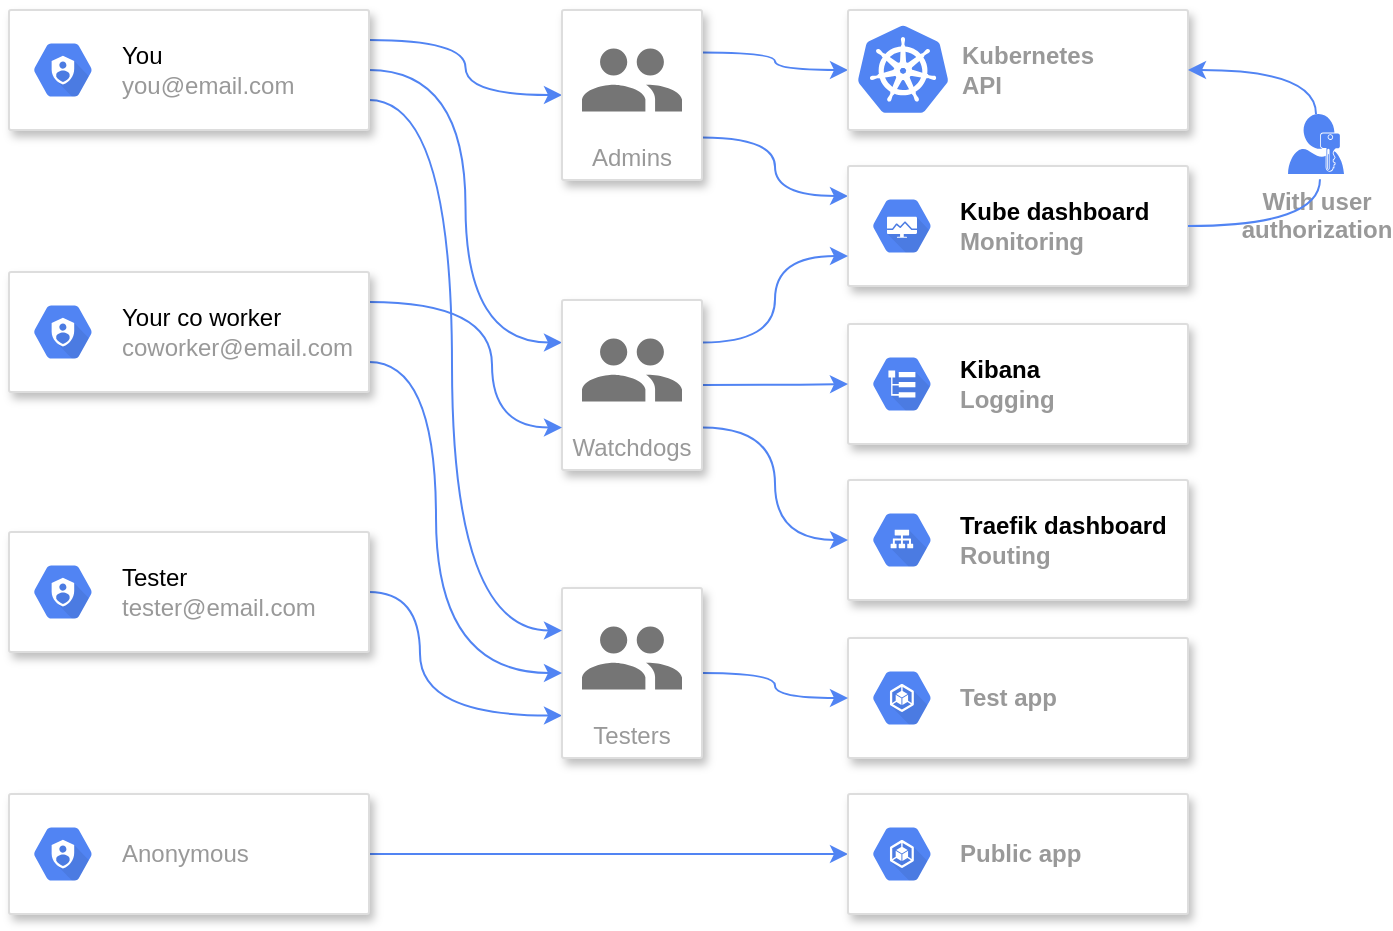 <mxfile version="11.1.4" type="device"><diagram name="Page-1" id="c37626ed-c26b-45fb-9056-f9ebc6bb27b6"><mxGraphModel dx="1062" dy="814" grid="0" gridSize="10" guides="1" tooltips="1" connect="1" arrows="1" fold="1" page="1" pageScale="1" pageWidth="1100" pageHeight="850" background="#ffffff" math="0" shadow="0"><root><mxCell id="0"/><mxCell id="1" parent="0"/><mxCell id="3dXp0_3krkNwrzR_NjY6-77" style="rounded=0;orthogonalLoop=1;jettySize=auto;html=1;endArrow=classic;endFill=1;strokeColor=#5184F3;fontColor=#999999;exitX=1;exitY=0.5;exitDx=0;exitDy=0;entryX=0;entryY=0.25;entryDx=0;entryDy=0;edgeStyle=orthogonalEdgeStyle;curved=1;" edge="1" parent="1" source="3dXp0_3krkNwrzR_NjY6-71" target="3dXp0_3krkNwrzR_NjY6-65"><mxGeometry relative="1" as="geometry"><mxPoint x="264.5" y="119.571" as="sourcePoint"/></mxGeometry></mxCell><mxCell id="3dXp0_3krkNwrzR_NjY6-78" style="rounded=0;orthogonalLoop=1;jettySize=auto;html=1;endArrow=classic;endFill=1;strokeColor=#5184F3;fontColor=#999999;exitX=1;exitY=0.25;exitDx=0;exitDy=0;edgeStyle=orthogonalEdgeStyle;curved=1;" edge="1" parent="1" source="3dXp0_3krkNwrzR_NjY6-71" target="3dXp0_3krkNwrzR_NjY6-34"><mxGeometry relative="1" as="geometry"><mxPoint x="264.5" y="119.571" as="sourcePoint"/></mxGeometry></mxCell><mxCell id="3dXp0_3krkNwrzR_NjY6-80" style="rounded=0;orthogonalLoop=1;jettySize=auto;html=1;endArrow=classic;endFill=1;strokeColor=#5184F3;fontColor=#999999;edgeStyle=orthogonalEdgeStyle;curved=1;exitX=1;exitY=0.25;exitDx=0;exitDy=0;" edge="1" parent="1" source="3dXp0_3krkNwrzR_NjY6-34" target="3dXp0_3krkNwrzR_NjY6-40"><mxGeometry relative="1" as="geometry"/></mxCell><mxCell id="3dXp0_3krkNwrzR_NjY6-81" style="rounded=0;orthogonalLoop=1;jettySize=auto;html=1;endArrow=classic;endFill=1;strokeColor=#5184F3;fontColor=#999999;edgeStyle=orthogonalEdgeStyle;curved=1;entryX=0;entryY=0.25;entryDx=0;entryDy=0;exitX=1;exitY=0.75;exitDx=0;exitDy=0;" edge="1" parent="1" source="3dXp0_3krkNwrzR_NjY6-34" target="3dXp0_3krkNwrzR_NjY6-50"><mxGeometry relative="1" as="geometry"/></mxCell><mxCell id="3dXp0_3krkNwrzR_NjY6-34" value="Admins" style="strokeColor=#dddddd;fillColor=#ffffff;shadow=1;strokeWidth=1;rounded=1;absoluteArcSize=1;arcSize=2;labelPosition=center;verticalLabelPosition=middle;align=center;verticalAlign=bottom;spacingLeft=0;fontColor=#999999;fontSize=12;whiteSpace=wrap;spacingBottom=2;" vertex="1" parent="1"><mxGeometry x="818" y="65" width="70" height="85" as="geometry"/></mxCell><mxCell id="3dXp0_3krkNwrzR_NjY6-35" value="" style="dashed=0;connectable=0;html=1;fillColor=#757575;strokeColor=none;shape=mxgraph.gcp2.users;part=1;" vertex="1" parent="3dXp0_3krkNwrzR_NjY6-34"><mxGeometry x="0.5" width="50" height="31.5" relative="1" as="geometry"><mxPoint x="-25" y="19.25" as="offset"/></mxGeometry></mxCell><mxCell id="3dXp0_3krkNwrzR_NjY6-73" style="rounded=0;orthogonalLoop=1;jettySize=auto;html=1;endArrow=classic;endFill=1;strokeColor=#5184F3;fontColor=#999999;edgeStyle=orthogonalEdgeStyle;curved=1;entryX=0;entryY=0.75;entryDx=0;entryDy=0;" edge="1" parent="1" source="3dXp0_3krkNwrzR_NjY6-36" target="3dXp0_3krkNwrzR_NjY6-67"><mxGeometry relative="1" as="geometry"><Array as="points"><mxPoint x="747" y="356"/><mxPoint x="747" y="418"/></Array></mxGeometry></mxCell><mxCell id="3dXp0_3krkNwrzR_NjY6-36" value="" style="strokeColor=#dddddd;fillColor=#ffffff;shadow=1;strokeWidth=1;rounded=1;absoluteArcSize=1;arcSize=2;" vertex="1" parent="1"><mxGeometry x="541.5" y="326" width="180" height="60" as="geometry"/></mxCell><mxCell id="3dXp0_3krkNwrzR_NjY6-37" value="&lt;span style=&quot;color: rgb(0 , 0 , 0) ; text-align: center&quot;&gt;Tester&lt;/span&gt;&lt;br&gt;&lt;span style=&quot;text-align: center&quot;&gt;tester@email.com&lt;/span&gt;" style="dashed=0;connectable=0;html=1;fillColor=#5184F3;strokeColor=none;shape=mxgraph.gcp2.hexIcon;prIcon=cloud_iam;part=1;labelPosition=right;verticalLabelPosition=middle;align=left;verticalAlign=middle;spacingLeft=5;fontColor=#999999;fontSize=12;" vertex="1" parent="3dXp0_3krkNwrzR_NjY6-36"><mxGeometry y="0.5" width="44" height="39" relative="1" as="geometry"><mxPoint x="5" y="-19.5" as="offset"/></mxGeometry></mxCell><mxCell id="3dXp0_3krkNwrzR_NjY6-87" style="edgeStyle=orthogonalEdgeStyle;curved=1;rounded=0;orthogonalLoop=1;jettySize=auto;html=1;endArrow=classic;endFill=1;strokeColor=#5184F3;fontColor=#999999;" edge="1" parent="1" source="3dXp0_3krkNwrzR_NjY6-38" target="3dXp0_3krkNwrzR_NjY6-60"><mxGeometry relative="1" as="geometry"/></mxCell><mxCell id="3dXp0_3krkNwrzR_NjY6-38" value="" style="strokeColor=#dddddd;fillColor=#ffffff;shadow=1;strokeWidth=1;rounded=1;absoluteArcSize=1;arcSize=2;" vertex="1" parent="1"><mxGeometry x="541.5" y="457" width="180" height="60" as="geometry"/></mxCell><mxCell id="3dXp0_3krkNwrzR_NjY6-39" value="Anonymous" style="dashed=0;connectable=0;html=1;fillColor=#5184F3;strokeColor=none;shape=mxgraph.gcp2.hexIcon;prIcon=cloud_iam;part=1;labelPosition=right;verticalLabelPosition=middle;align=left;verticalAlign=middle;spacingLeft=5;fontColor=#999999;fontSize=12;" vertex="1" parent="3dXp0_3krkNwrzR_NjY6-38"><mxGeometry y="0.5" width="44" height="39" relative="1" as="geometry"><mxPoint x="5" y="-19.5" as="offset"/></mxGeometry></mxCell><mxCell id="3dXp0_3krkNwrzR_NjY6-40" value="" style="strokeColor=#dddddd;fillColor=#ffffff;shadow=1;strokeWidth=1;rounded=1;absoluteArcSize=1;arcSize=2;fontStyle=1" vertex="1" parent="1"><mxGeometry x="961" y="65" width="170" height="60" as="geometry"/></mxCell><mxCell id="3dXp0_3krkNwrzR_NjY6-41" value="&lt;b&gt;Kubernetes&lt;br&gt;API&lt;/b&gt;" style="dashed=0;connectable=0;html=1;fillColor=#5184F3;strokeColor=none;shape=mxgraph.gcp2.kubernetes_logo;part=1;labelPosition=right;verticalLabelPosition=middle;align=left;verticalAlign=middle;spacingLeft=5;fontColor=#999999;fontSize=12;" vertex="1" parent="3dXp0_3krkNwrzR_NjY6-40"><mxGeometry width="45" height="43.65" relative="1" as="geometry"><mxPoint x="5" y="7.675" as="offset"/></mxGeometry></mxCell><mxCell id="3dXp0_3krkNwrzR_NjY6-48" value="" style="strokeColor=#dddddd;fillColor=#ffffff;shadow=1;strokeWidth=1;rounded=1;absoluteArcSize=1;arcSize=2;fontColor=#999999;fontStyle=1" vertex="1" parent="1"><mxGeometry x="961.0" y="222" width="170" height="60" as="geometry"/></mxCell><mxCell id="3dXp0_3krkNwrzR_NjY6-49" value="&lt;b&gt;&lt;font color=&quot;#000000&quot;&gt;Kibana&lt;/font&gt;&lt;br&gt;Logging&lt;/b&gt;" style="dashed=0;connectable=0;html=1;fillColor=#5184F3;strokeColor=none;shape=mxgraph.gcp2.hexIcon;prIcon=logging;part=1;labelPosition=right;verticalLabelPosition=middle;align=left;verticalAlign=middle;spacingLeft=5;fontColor=#999999;fontSize=12;" vertex="1" parent="3dXp0_3krkNwrzR_NjY6-48"><mxGeometry y="0.5" width="44" height="39" relative="1" as="geometry"><mxPoint x="5" y="-19.5" as="offset"/></mxGeometry></mxCell><mxCell id="3dXp0_3krkNwrzR_NjY6-50" value="" style="strokeColor=#dddddd;fillColor=#ffffff;shadow=1;strokeWidth=1;rounded=1;absoluteArcSize=1;arcSize=2;fontColor=#999999;" vertex="1" parent="1"><mxGeometry x="961.0" y="143" width="170" height="60" as="geometry"/></mxCell><mxCell id="3dXp0_3krkNwrzR_NjY6-51" value="&lt;b&gt;&lt;font color=&quot;#000000&quot;&gt;Kube dashboard&lt;/font&gt;&lt;br&gt;Monitoring&lt;/b&gt;" style="dashed=0;connectable=0;html=1;fillColor=#5184F3;strokeColor=none;shape=mxgraph.gcp2.hexIcon;prIcon=cloud_deployment_manager;part=1;labelPosition=right;verticalLabelPosition=middle;align=left;verticalAlign=middle;spacingLeft=5;fontColor=#999999;fontSize=12;" vertex="1" parent="3dXp0_3krkNwrzR_NjY6-50"><mxGeometry y="0.5" width="44" height="39" relative="1" as="geometry"><mxPoint x="5" y="-19.5" as="offset"/></mxGeometry></mxCell><mxCell id="3dXp0_3krkNwrzR_NjY6-52" value="" style="strokeColor=#dddddd;fillColor=#ffffff;shadow=1;strokeWidth=1;rounded=1;absoluteArcSize=1;arcSize=2;fontColor=#999999;" vertex="1" parent="1"><mxGeometry x="961.0" y="300" width="170" height="60" as="geometry"/></mxCell><mxCell id="3dXp0_3krkNwrzR_NjY6-53" value="&lt;b&gt;&lt;font color=&quot;#000000&quot;&gt;Traefik dashboard&lt;/font&gt;&lt;br&gt;Routing&lt;/b&gt;" style="dashed=0;connectable=0;html=1;fillColor=#5184F3;strokeColor=none;shape=mxgraph.gcp2.hexIcon;prIcon=cloud_load_balancing;part=1;labelPosition=right;verticalLabelPosition=middle;align=left;verticalAlign=middle;spacingLeft=5;fontColor=#999999;fontSize=12;" vertex="1" parent="3dXp0_3krkNwrzR_NjY6-52"><mxGeometry y="0.5" width="44" height="39" relative="1" as="geometry"><mxPoint x="5" y="-19.5" as="offset"/></mxGeometry></mxCell><mxCell id="3dXp0_3krkNwrzR_NjY6-43" style="edgeStyle=orthogonalEdgeStyle;rounded=0;orthogonalLoop=1;jettySize=auto;html=1;elbow=vertical;curved=1;entryX=1;entryY=0.5;entryDx=0;entryDy=0;exitX=0.5;exitY=0;exitDx=0;exitDy=0;strokeColor=#5184F3;exitPerimeter=0;" edge="1" parent="1" source="3dXp0_3krkNwrzR_NjY6-42" target="3dXp0_3krkNwrzR_NjY6-40"><mxGeometry relative="1" as="geometry"><mxPoint x="1030" y="190" as="sourcePoint"/><Array as="points"><mxPoint x="1195" y="95"/></Array></mxGeometry></mxCell><mxCell id="3dXp0_3krkNwrzR_NjY6-60" value="" style="strokeColor=#dddddd;fillColor=#ffffff;shadow=1;strokeWidth=1;rounded=1;absoluteArcSize=1;arcSize=2;fontColor=#999999;" vertex="1" parent="1"><mxGeometry x="961.0" y="457" width="170" height="60" as="geometry"/></mxCell><mxCell id="3dXp0_3krkNwrzR_NjY6-61" value="&lt;b&gt;Public&amp;nbsp;app&lt;/b&gt;" style="dashed=0;connectable=0;html=1;fillColor=#5184F3;strokeColor=none;shape=mxgraph.gcp2.hexIcon;prIcon=container_engine;part=1;labelPosition=right;verticalLabelPosition=middle;align=left;verticalAlign=middle;spacingLeft=5;fontColor=#999999;fontSize=12;" vertex="1" parent="3dXp0_3krkNwrzR_NjY6-60"><mxGeometry y="0.5" width="44" height="39" relative="1" as="geometry"><mxPoint x="5" y="-19.5" as="offset"/></mxGeometry></mxCell><mxCell id="3dXp0_3krkNwrzR_NjY6-62" value="" style="strokeColor=#dddddd;fillColor=#ffffff;shadow=1;strokeWidth=1;rounded=1;absoluteArcSize=1;arcSize=2;fontColor=#999999;" vertex="1" parent="1"><mxGeometry x="961.0" y="379" width="170" height="60" as="geometry"/></mxCell><mxCell id="3dXp0_3krkNwrzR_NjY6-63" value="&lt;b&gt;Test app&lt;/b&gt;" style="dashed=0;connectable=0;html=1;fillColor=#5184F3;strokeColor=none;shape=mxgraph.gcp2.hexIcon;prIcon=container_engine;part=1;labelPosition=right;verticalLabelPosition=middle;align=left;verticalAlign=middle;spacingLeft=5;fontColor=#999999;fontSize=12;" vertex="1" parent="3dXp0_3krkNwrzR_NjY6-62"><mxGeometry y="0.5" width="44" height="39" relative="1" as="geometry"><mxPoint x="5" y="-19.5" as="offset"/></mxGeometry></mxCell><mxCell id="3dXp0_3krkNwrzR_NjY6-42" value="With user&lt;br&gt;authorization" style="pointerEvents=1;shadow=0;dashed=0;html=1;strokeColor=none;labelPosition=center;verticalLabelPosition=bottom;verticalAlign=top;align=center;shape=mxgraph.mscae.enterprise.user_permissions;fillColor=#5184F3;fontColor=#999999;fontStyle=1" vertex="1" parent="1"><mxGeometry x="1181" y="117" width="28" height="30" as="geometry"/></mxCell><mxCell id="3dXp0_3krkNwrzR_NjY6-64" style="edgeStyle=orthogonalEdgeStyle;rounded=0;orthogonalLoop=1;jettySize=auto;html=1;elbow=vertical;curved=1;entryX=0.571;entryY=1.087;entryDx=0;entryDy=0;exitX=1;exitY=0.5;exitDx=0;exitDy=0;strokeColor=#5184F3;entryPerimeter=0;endArrow=none;endFill=0;" edge="1" parent="1" source="3dXp0_3krkNwrzR_NjY6-50" target="3dXp0_3krkNwrzR_NjY6-42"><mxGeometry relative="1" as="geometry"><mxPoint x="1131.143" y="172.952" as="sourcePoint"/><mxPoint x="1131.143" y="94.857" as="targetPoint"/><Array as="points"><mxPoint x="1197" y="173"/></Array></mxGeometry></mxCell><mxCell id="3dXp0_3krkNwrzR_NjY6-82" style="rounded=0;orthogonalLoop=1;jettySize=auto;html=1;endArrow=classic;endFill=1;strokeColor=#5184F3;fontColor=#999999;edgeStyle=orthogonalEdgeStyle;curved=1;exitX=1;exitY=0.25;exitDx=0;exitDy=0;entryX=0;entryY=0.75;entryDx=0;entryDy=0;" edge="1" parent="1" source="3dXp0_3krkNwrzR_NjY6-65" target="3dXp0_3krkNwrzR_NjY6-50"><mxGeometry relative="1" as="geometry"/></mxCell><mxCell id="3dXp0_3krkNwrzR_NjY6-83" style="rounded=0;orthogonalLoop=1;jettySize=auto;html=1;endArrow=classic;endFill=1;strokeColor=#5184F3;fontColor=#999999;edgeStyle=orthogonalEdgeStyle;curved=1;" edge="1" parent="1" source="3dXp0_3krkNwrzR_NjY6-65" target="3dXp0_3krkNwrzR_NjY6-48"><mxGeometry relative="1" as="geometry"/></mxCell><mxCell id="3dXp0_3krkNwrzR_NjY6-84" style="rounded=0;orthogonalLoop=1;jettySize=auto;html=1;entryX=0;entryY=0.5;entryDx=0;entryDy=0;endArrow=classic;endFill=1;strokeColor=#5184F3;fontColor=#999999;edgeStyle=orthogonalEdgeStyle;curved=1;exitX=1;exitY=0.75;exitDx=0;exitDy=0;" edge="1" parent="1" source="3dXp0_3krkNwrzR_NjY6-65" target="3dXp0_3krkNwrzR_NjY6-52"><mxGeometry relative="1" as="geometry"/></mxCell><mxCell id="3dXp0_3krkNwrzR_NjY6-65" value="Watchdogs" style="strokeColor=#dddddd;fillColor=#ffffff;shadow=1;strokeWidth=1;rounded=1;absoluteArcSize=1;arcSize=2;labelPosition=center;verticalLabelPosition=middle;align=center;verticalAlign=bottom;spacingLeft=0;fontColor=#999999;fontSize=12;whiteSpace=wrap;spacingBottom=2;" vertex="1" parent="1"><mxGeometry x="818" y="210" width="70" height="85" as="geometry"/></mxCell><mxCell id="3dXp0_3krkNwrzR_NjY6-66" value="" style="dashed=0;connectable=0;html=1;fillColor=#757575;strokeColor=none;shape=mxgraph.gcp2.users;part=1;" vertex="1" parent="3dXp0_3krkNwrzR_NjY6-65"><mxGeometry x="0.5" width="50" height="31.5" relative="1" as="geometry"><mxPoint x="-25" y="19.25" as="offset"/></mxGeometry></mxCell><mxCell id="3dXp0_3krkNwrzR_NjY6-85" style="rounded=0;orthogonalLoop=1;jettySize=auto;html=1;endArrow=classic;endFill=1;strokeColor=#5184F3;fontColor=#999999;edgeStyle=orthogonalEdgeStyle;curved=1;" edge="1" parent="1" source="3dXp0_3krkNwrzR_NjY6-67" target="3dXp0_3krkNwrzR_NjY6-62"><mxGeometry relative="1" as="geometry"/></mxCell><mxCell id="3dXp0_3krkNwrzR_NjY6-67" value="Testers" style="strokeColor=#dddddd;fillColor=#ffffff;shadow=1;strokeWidth=1;rounded=1;absoluteArcSize=1;arcSize=2;labelPosition=center;verticalLabelPosition=middle;align=center;verticalAlign=bottom;spacingLeft=0;fontColor=#999999;fontSize=12;whiteSpace=wrap;spacingBottom=2;" vertex="1" parent="1"><mxGeometry x="818" y="354" width="70" height="85" as="geometry"/></mxCell><mxCell id="3dXp0_3krkNwrzR_NjY6-68" value="" style="dashed=0;connectable=0;html=1;fillColor=#757575;strokeColor=none;shape=mxgraph.gcp2.users;part=1;" vertex="1" parent="3dXp0_3krkNwrzR_NjY6-67"><mxGeometry x="0.5" width="50" height="31.5" relative="1" as="geometry"><mxPoint x="-25" y="19.25" as="offset"/></mxGeometry></mxCell><mxCell id="3dXp0_3krkNwrzR_NjY6-74" style="rounded=0;orthogonalLoop=1;jettySize=auto;html=1;endArrow=classic;endFill=1;strokeColor=#5184F3;fontColor=#999999;entryX=0;entryY=0.5;entryDx=0;entryDy=0;exitX=1;exitY=0.75;exitDx=0;exitDy=0;edgeStyle=orthogonalEdgeStyle;curved=1;" edge="1" parent="1" source="3dXp0_3krkNwrzR_NjY6-69" target="3dXp0_3krkNwrzR_NjY6-67"><mxGeometry relative="1" as="geometry"><Array as="points"><mxPoint x="755" y="241"/><mxPoint x="755" y="396"/></Array></mxGeometry></mxCell><mxCell id="3dXp0_3krkNwrzR_NjY6-79" style="rounded=0;orthogonalLoop=1;jettySize=auto;html=1;exitX=1;exitY=0.25;exitDx=0;exitDy=0;endArrow=classic;endFill=1;strokeColor=#5184F3;fontColor=#999999;edgeStyle=orthogonalEdgeStyle;curved=1;entryX=0;entryY=0.75;entryDx=0;entryDy=0;" edge="1" parent="1" source="3dXp0_3krkNwrzR_NjY6-69" target="3dXp0_3krkNwrzR_NjY6-65"><mxGeometry relative="1" as="geometry"><Array as="points"><mxPoint x="783" y="211"/><mxPoint x="783" y="274"/></Array></mxGeometry></mxCell><mxCell id="3dXp0_3krkNwrzR_NjY6-69" value="" style="strokeColor=#dddddd;fillColor=#ffffff;shadow=1;strokeWidth=1;rounded=1;absoluteArcSize=1;arcSize=2;" vertex="1" parent="1"><mxGeometry x="541.5" y="196" width="180" height="60" as="geometry"/></mxCell><mxCell id="3dXp0_3krkNwrzR_NjY6-70" value="&lt;span style=&quot;color: rgb(0 , 0 , 0) ; text-align: center&quot;&gt;Your co worker&lt;/span&gt;&lt;br&gt;&lt;span style=&quot;text-align: center&quot;&gt;coworker@email.com&lt;/span&gt;" style="dashed=0;connectable=0;html=1;fillColor=#5184F3;strokeColor=none;shape=mxgraph.gcp2.hexIcon;prIcon=cloud_iam;part=1;labelPosition=right;verticalLabelPosition=middle;align=left;verticalAlign=middle;spacingLeft=5;fontColor=#999999;fontSize=12;" vertex="1" parent="3dXp0_3krkNwrzR_NjY6-69"><mxGeometry y="0.5" width="44" height="39" relative="1" as="geometry"><mxPoint x="5" y="-19.5" as="offset"/></mxGeometry></mxCell><mxCell id="3dXp0_3krkNwrzR_NjY6-75" style="rounded=0;orthogonalLoop=1;jettySize=auto;html=1;endArrow=classic;endFill=1;strokeColor=#5184F3;fontColor=#999999;entryX=0;entryY=0.25;entryDx=0;entryDy=0;exitX=1;exitY=0.75;exitDx=0;exitDy=0;edgeStyle=orthogonalEdgeStyle;curved=1;" edge="1" parent="1" source="3dXp0_3krkNwrzR_NjY6-71" target="3dXp0_3krkNwrzR_NjY6-67"><mxGeometry relative="1" as="geometry"><mxPoint x="207" y="130" as="sourcePoint"/><Array as="points"><mxPoint x="763" y="110"/><mxPoint x="763" y="375"/></Array></mxGeometry></mxCell><mxCell id="3dXp0_3krkNwrzR_NjY6-71" value="" style="strokeColor=#dddddd;fillColor=#ffffff;shadow=1;strokeWidth=1;rounded=1;absoluteArcSize=1;arcSize=2;" vertex="1" parent="1"><mxGeometry x="541.5" y="65" width="180" height="60" as="geometry"/></mxCell><mxCell id="3dXp0_3krkNwrzR_NjY6-72" value="&lt;span style=&quot;color: rgb(0 , 0 , 0) ; text-align: center&quot;&gt;You&lt;/span&gt;&lt;br&gt;&lt;span style=&quot;text-align: center&quot;&gt;you@email.com&lt;/span&gt;" style="dashed=0;connectable=0;html=1;fillColor=#5184F3;strokeColor=none;shape=mxgraph.gcp2.hexIcon;prIcon=cloud_iam;part=1;labelPosition=right;verticalLabelPosition=middle;align=left;verticalAlign=middle;spacingLeft=5;fontColor=#999999;fontSize=12;" vertex="1" parent="3dXp0_3krkNwrzR_NjY6-71"><mxGeometry y="0.5" width="44" height="39" relative="1" as="geometry"><mxPoint x="5" y="-19.5" as="offset"/></mxGeometry></mxCell></root></mxGraphModel></diagram></mxfile>